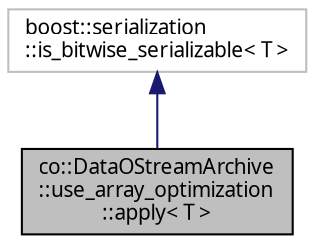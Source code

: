 digraph "co::DataOStreamArchive::use_array_optimization::apply&lt; T &gt;"
{
  edge [fontname="Sans",fontsize="10",labelfontname="Sans",labelfontsize="10"];
  node [fontname="Sans",fontsize="10",shape=record];
  Node1 [label="co::DataOStreamArchive\l::use_array_optimization\l::apply\< T \>",height=0.2,width=0.4,color="black", fillcolor="grey75", style="filled" fontcolor="black"];
  Node2 -> Node1 [dir="back",color="midnightblue",fontsize="10",style="solid",fontname="Sans"];
  Node2 [label="boost::serialization\l::is_bitwise_serializable\< T \>",height=0.2,width=0.4,color="grey75", fillcolor="white", style="filled"];
}
